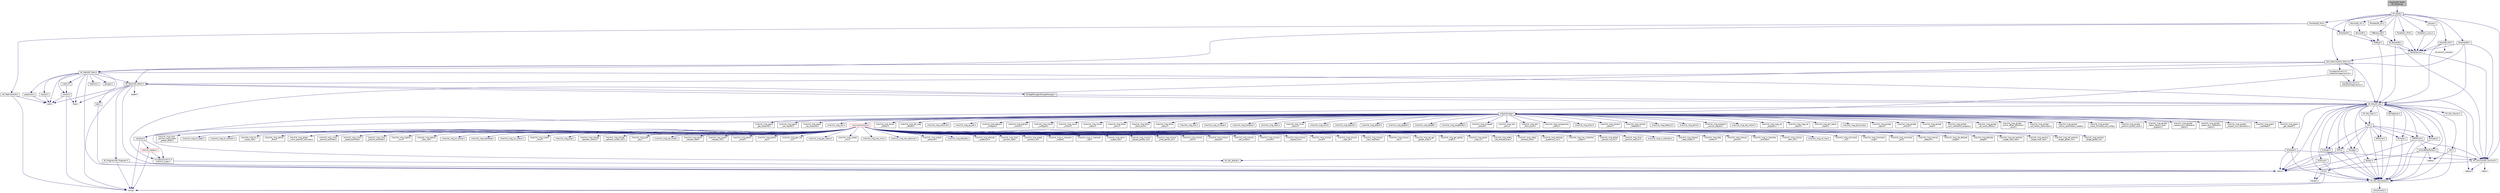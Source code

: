digraph "libraries/AP_Notify/AP_Notify.cpp"
{
 // INTERACTIVE_SVG=YES
  edge [fontname="Helvetica",fontsize="10",labelfontname="Helvetica",labelfontsize="10"];
  node [fontname="Helvetica",fontsize="10",shape=record];
  Node1 [label="libraries/AP_Notify\l/AP_Notify.cpp",height=0.2,width=0.4,color="black", fillcolor="grey75", style="filled", fontcolor="black"];
  Node1 -> Node2 [color="midnightblue",fontsize="10",style="solid",fontname="Helvetica"];
  Node2 [label="AP_Notify.h",height=0.2,width=0.4,color="black", fillcolor="white", style="filled",URL="$AP__Notify_8h.html"];
  Node2 -> Node3 [color="midnightblue",fontsize="10",style="solid",fontname="Helvetica"];
  Node3 [label="AP_Common/AP_Common.h",height=0.2,width=0.4,color="black", fillcolor="white", style="filled",URL="$AP__Common_8h.html",tooltip="Common definitions and utility routines for the ArduPilot libraries. "];
  Node3 -> Node4 [color="midnightblue",fontsize="10",style="solid",fontname="Helvetica"];
  Node4 [label="stdint.h",height=0.2,width=0.4,color="grey75", fillcolor="white", style="filled"];
  Node3 -> Node5 [color="midnightblue",fontsize="10",style="solid",fontname="Helvetica"];
  Node5 [label="stdlib.h",height=0.2,width=0.4,color="grey75", fillcolor="white", style="filled"];
  Node3 -> Node6 [color="midnightblue",fontsize="10",style="solid",fontname="Helvetica"];
  Node6 [label="stdbool.h",height=0.2,width=0.4,color="grey75", fillcolor="white", style="filled"];
  Node2 -> Node7 [color="midnightblue",fontsize="10",style="solid",fontname="Helvetica"];
  Node7 [label="GCS_MAVLink/GCS_MAVLink.h",height=0.2,width=0.4,color="black", fillcolor="white", style="filled",URL="$GCS__MAVLink_8h.html",tooltip="One size fits all header for MAVLink integration. "];
  Node7 -> Node8 [color="midnightblue",fontsize="10",style="solid",fontname="Helvetica"];
  Node8 [label="AP_HAL/AP_HAL.h",height=0.2,width=0.4,color="black", fillcolor="white", style="filled",URL="$AP__HAL_8h.html"];
  Node8 -> Node4 [color="midnightblue",fontsize="10",style="solid",fontname="Helvetica"];
  Node8 -> Node6 [color="midnightblue",fontsize="10",style="solid",fontname="Helvetica"];
  Node8 -> Node9 [color="midnightblue",fontsize="10",style="solid",fontname="Helvetica"];
  Node9 [label="AP_HAL_Namespace.h",height=0.2,width=0.4,color="black", fillcolor="white", style="filled",URL="$AP__HAL__Namespace_8h.html"];
  Node9 -> Node10 [color="midnightblue",fontsize="10",style="solid",fontname="Helvetica"];
  Node10 [label="string.h",height=0.2,width=0.4,color="grey75", fillcolor="white", style="filled"];
  Node9 -> Node11 [color="midnightblue",fontsize="10",style="solid",fontname="Helvetica"];
  Node11 [label="utility/functor.h",height=0.2,width=0.4,color="black", fillcolor="white", style="filled",URL="$functor_8h.html"];
  Node8 -> Node12 [color="midnightblue",fontsize="10",style="solid",fontname="Helvetica"];
  Node12 [label="AP_HAL_Boards.h",height=0.2,width=0.4,color="black", fillcolor="white", style="filled",URL="$AP__HAL__Boards_8h.html"];
  Node8 -> Node13 [color="midnightblue",fontsize="10",style="solid",fontname="Helvetica"];
  Node13 [label="AP_HAL_Macros.h",height=0.2,width=0.4,color="black", fillcolor="white", style="filled",URL="$AP__HAL__Macros_8h.html"];
  Node8 -> Node14 [color="midnightblue",fontsize="10",style="solid",fontname="Helvetica"];
  Node14 [label="AP_HAL_Main.h",height=0.2,width=0.4,color="black", fillcolor="white", style="filled",URL="$AP__HAL__Main_8h.html"];
  Node14 -> Node15 [color="midnightblue",fontsize="10",style="solid",fontname="Helvetica"];
  Node15 [label="HAL.h",height=0.2,width=0.4,color="black", fillcolor="white", style="filled",URL="$HAL_8h.html"];
  Node15 -> Node9 [color="midnightblue",fontsize="10",style="solid",fontname="Helvetica"];
  Node15 -> Node16 [color="midnightblue",fontsize="10",style="solid",fontname="Helvetica"];
  Node16 [label="AnalogIn.h",height=0.2,width=0.4,color="black", fillcolor="white", style="filled",URL="$AnalogIn_8h.html"];
  Node16 -> Node17 [color="midnightblue",fontsize="10",style="solid",fontname="Helvetica"];
  Node17 [label="inttypes.h",height=0.2,width=0.4,color="grey75", fillcolor="white", style="filled"];
  Node16 -> Node9 [color="midnightblue",fontsize="10",style="solid",fontname="Helvetica"];
  Node15 -> Node18 [color="midnightblue",fontsize="10",style="solid",fontname="Helvetica"];
  Node18 [label="GPIO.h",height=0.2,width=0.4,color="black", fillcolor="white", style="filled",URL="$GPIO_8h.html"];
  Node18 -> Node4 [color="midnightblue",fontsize="10",style="solid",fontname="Helvetica"];
  Node18 -> Node9 [color="midnightblue",fontsize="10",style="solid",fontname="Helvetica"];
  Node15 -> Node19 [color="midnightblue",fontsize="10",style="solid",fontname="Helvetica"];
  Node19 [label="RCInput.h",height=0.2,width=0.4,color="black", fillcolor="white", style="filled",URL="$RCInput_8h.html"];
  Node19 -> Node9 [color="midnightblue",fontsize="10",style="solid",fontname="Helvetica"];
  Node15 -> Node20 [color="midnightblue",fontsize="10",style="solid",fontname="Helvetica"];
  Node20 [label="RCOutput.h",height=0.2,width=0.4,color="black", fillcolor="white", style="filled",URL="$RCOutput_8h.html"];
  Node20 -> Node9 [color="midnightblue",fontsize="10",style="solid",fontname="Helvetica"];
  Node15 -> Node21 [color="midnightblue",fontsize="10",style="solid",fontname="Helvetica"];
  Node21 [label="SPIDriver.h",height=0.2,width=0.4,color="black", fillcolor="white", style="filled",URL="$SPIDriver_8h.html"];
  Node21 -> Node9 [color="midnightblue",fontsize="10",style="solid",fontname="Helvetica"];
  Node15 -> Node22 [color="midnightblue",fontsize="10",style="solid",fontname="Helvetica"];
  Node22 [label="Storage.h",height=0.2,width=0.4,color="black", fillcolor="white", style="filled",URL="$Storage_8h.html"];
  Node22 -> Node4 [color="midnightblue",fontsize="10",style="solid",fontname="Helvetica"];
  Node22 -> Node9 [color="midnightblue",fontsize="10",style="solid",fontname="Helvetica"];
  Node15 -> Node23 [color="midnightblue",fontsize="10",style="solid",fontname="Helvetica"];
  Node23 [label="UARTDriver.h",height=0.2,width=0.4,color="black", fillcolor="white", style="filled",URL="$UARTDriver_8h.html"];
  Node23 -> Node4 [color="midnightblue",fontsize="10",style="solid",fontname="Helvetica"];
  Node23 -> Node3 [color="midnightblue",fontsize="10",style="solid",fontname="Helvetica"];
  Node23 -> Node9 [color="midnightblue",fontsize="10",style="solid",fontname="Helvetica"];
  Node23 -> Node24 [color="midnightblue",fontsize="10",style="solid",fontname="Helvetica"];
  Node24 [label="utility/BetterStream.h",height=0.2,width=0.4,color="black", fillcolor="white", style="filled",URL="$BetterStream_8h.html"];
  Node24 -> Node25 [color="midnightblue",fontsize="10",style="solid",fontname="Helvetica"];
  Node25 [label="stdarg.h",height=0.2,width=0.4,color="grey75", fillcolor="white", style="filled"];
  Node24 -> Node3 [color="midnightblue",fontsize="10",style="solid",fontname="Helvetica"];
  Node24 -> Node9 [color="midnightblue",fontsize="10",style="solid",fontname="Helvetica"];
  Node24 -> Node26 [color="midnightblue",fontsize="10",style="solid",fontname="Helvetica"];
  Node26 [label="Stream.h",height=0.2,width=0.4,color="black", fillcolor="white", style="filled",URL="$Stream_8h.html"];
  Node26 -> Node9 [color="midnightblue",fontsize="10",style="solid",fontname="Helvetica"];
  Node26 -> Node27 [color="midnightblue",fontsize="10",style="solid",fontname="Helvetica"];
  Node27 [label="Print.h",height=0.2,width=0.4,color="black", fillcolor="white", style="filled",URL="$Print_8h.html"];
  Node27 -> Node9 [color="midnightblue",fontsize="10",style="solid",fontname="Helvetica"];
  Node27 -> Node17 [color="midnightblue",fontsize="10",style="solid",fontname="Helvetica"];
  Node27 -> Node10 [color="midnightblue",fontsize="10",style="solid",fontname="Helvetica"];
  Node8 -> Node23 [color="midnightblue",fontsize="10",style="solid",fontname="Helvetica"];
  Node8 -> Node28 [color="midnightblue",fontsize="10",style="solid",fontname="Helvetica"];
  Node28 [label="I2CDriver.h",height=0.2,width=0.4,color="black", fillcolor="white", style="filled",URL="$I2CDriver_8h.html"];
  Node28 -> Node4 [color="midnightblue",fontsize="10",style="solid",fontname="Helvetica"];
  Node28 -> Node9 [color="midnightblue",fontsize="10",style="solid",fontname="Helvetica"];
  Node8 -> Node21 [color="midnightblue",fontsize="10",style="solid",fontname="Helvetica"];
  Node8 -> Node16 [color="midnightblue",fontsize="10",style="solid",fontname="Helvetica"];
  Node8 -> Node22 [color="midnightblue",fontsize="10",style="solid",fontname="Helvetica"];
  Node8 -> Node18 [color="midnightblue",fontsize="10",style="solid",fontname="Helvetica"];
  Node8 -> Node19 [color="midnightblue",fontsize="10",style="solid",fontname="Helvetica"];
  Node8 -> Node20 [color="midnightblue",fontsize="10",style="solid",fontname="Helvetica"];
  Node8 -> Node29 [color="midnightblue",fontsize="10",style="solid",fontname="Helvetica"];
  Node29 [label="Scheduler.h",height=0.2,width=0.4,color="black", fillcolor="white", style="filled",URL="$Scheduler_8h.html"];
  Node29 -> Node4 [color="midnightblue",fontsize="10",style="solid",fontname="Helvetica"];
  Node29 -> Node3 [color="midnightblue",fontsize="10",style="solid",fontname="Helvetica"];
  Node29 -> Node12 [color="midnightblue",fontsize="10",style="solid",fontname="Helvetica"];
  Node29 -> Node9 [color="midnightblue",fontsize="10",style="solid",fontname="Helvetica"];
  Node8 -> Node30 [color="midnightblue",fontsize="10",style="solid",fontname="Helvetica"];
  Node30 [label="Semaphores.h",height=0.2,width=0.4,color="black", fillcolor="white", style="filled",URL="$Semaphores_8h.html"];
  Node30 -> Node9 [color="midnightblue",fontsize="10",style="solid",fontname="Helvetica"];
  Node8 -> Node31 [color="midnightblue",fontsize="10",style="solid",fontname="Helvetica"];
  Node31 [label="Util.h",height=0.2,width=0.4,color="black", fillcolor="white", style="filled",URL="$Util_8h.html"];
  Node31 -> Node25 [color="midnightblue",fontsize="10",style="solid",fontname="Helvetica"];
  Node31 -> Node9 [color="midnightblue",fontsize="10",style="solid",fontname="Helvetica"];
  Node8 -> Node27 [color="midnightblue",fontsize="10",style="solid",fontname="Helvetica"];
  Node8 -> Node26 [color="midnightblue",fontsize="10",style="solid",fontname="Helvetica"];
  Node8 -> Node24 [color="midnightblue",fontsize="10",style="solid",fontname="Helvetica"];
  Node8 -> Node15 [color="midnightblue",fontsize="10",style="solid",fontname="Helvetica"];
  Node7 -> Node32 [color="midnightblue",fontsize="10",style="solid",fontname="Helvetica"];
  Node32 [label="AP_Param/AP_Param.h",height=0.2,width=0.4,color="black", fillcolor="white", style="filled",URL="$AP__Param_8h.html",tooltip="A system for managing and storing variables that are of general interest to the system. "];
  Node32 -> Node8 [color="midnightblue",fontsize="10",style="solid",fontname="Helvetica"];
  Node32 -> Node33 [color="midnightblue",fontsize="10",style="solid",fontname="Helvetica"];
  Node33 [label="stddef.h",height=0.2,width=0.4,color="grey75", fillcolor="white", style="filled"];
  Node32 -> Node10 [color="midnightblue",fontsize="10",style="solid",fontname="Helvetica"];
  Node32 -> Node4 [color="midnightblue",fontsize="10",style="solid",fontname="Helvetica"];
  Node32 -> Node34 [color="midnightblue",fontsize="10",style="solid",fontname="Helvetica"];
  Node34 [label="math.h",height=0.2,width=0.4,color="grey75", fillcolor="white", style="filled"];
  Node32 -> Node35 [color="midnightblue",fontsize="10",style="solid",fontname="Helvetica"];
  Node35 [label="float.h",height=0.2,width=0.4,color="grey75", fillcolor="white", style="filled"];
  Node32 -> Node36 [color="midnightblue",fontsize="10",style="solid",fontname="Helvetica"];
  Node36 [label="AP_Progmem/AP_Progmem.h",height=0.2,width=0.4,color="black", fillcolor="white", style="filled",URL="$AP__Progmem_8h.html"];
  Node36 -> Node10 [color="midnightblue",fontsize="10",style="solid",fontname="Helvetica"];
  Node36 -> Node4 [color="midnightblue",fontsize="10",style="solid",fontname="Helvetica"];
  Node32 -> Node37 [color="midnightblue",fontsize="10",style="solid",fontname="Helvetica"];
  Node37 [label="StorageManager/StorageManager.h",height=0.2,width=0.4,color="black", fillcolor="white", style="filled",URL="$StorageManager_8h.html"];
  Node37 -> Node8 [color="midnightblue",fontsize="10",style="solid",fontname="Helvetica"];
  Node7 -> Node38 [color="midnightblue",fontsize="10",style="solid",fontname="Helvetica"];
  Node38 [label="AP_Math/AP_Math.h",height=0.2,width=0.4,color="black", fillcolor="white", style="filled",URL="$AP__Math_8h.html"];
  Node38 -> Node3 [color="midnightblue",fontsize="10",style="solid",fontname="Helvetica"];
  Node38 -> Node32 [color="midnightblue",fontsize="10",style="solid",fontname="Helvetica"];
  Node38 -> Node34 [color="midnightblue",fontsize="10",style="solid",fontname="Helvetica"];
  Node38 -> Node4 [color="midnightblue",fontsize="10",style="solid",fontname="Helvetica"];
  Node38 -> Node39 [color="midnightblue",fontsize="10",style="solid",fontname="Helvetica"];
  Node39 [label="rotations.h",height=0.2,width=0.4,color="black", fillcolor="white", style="filled",URL="$rotations_8h.html"];
  Node38 -> Node40 [color="midnightblue",fontsize="10",style="solid",fontname="Helvetica"];
  Node40 [label="vector2.h",height=0.2,width=0.4,color="black", fillcolor="white", style="filled",URL="$vector2_8h.html"];
  Node40 -> Node34 [color="midnightblue",fontsize="10",style="solid",fontname="Helvetica"];
  Node38 -> Node41 [color="midnightblue",fontsize="10",style="solid",fontname="Helvetica"];
  Node41 [label="vector3.h",height=0.2,width=0.4,color="black", fillcolor="white", style="filled",URL="$vector3_8h.html"];
  Node41 -> Node34 [color="midnightblue",fontsize="10",style="solid",fontname="Helvetica"];
  Node41 -> Node35 [color="midnightblue",fontsize="10",style="solid",fontname="Helvetica"];
  Node41 -> Node10 [color="midnightblue",fontsize="10",style="solid",fontname="Helvetica"];
  Node38 -> Node42 [color="midnightblue",fontsize="10",style="solid",fontname="Helvetica"];
  Node42 [label="matrix3.h",height=0.2,width=0.4,color="black", fillcolor="white", style="filled",URL="$matrix3_8h.html"];
  Node42 -> Node41 [color="midnightblue",fontsize="10",style="solid",fontname="Helvetica"];
  Node38 -> Node43 [color="midnightblue",fontsize="10",style="solid",fontname="Helvetica"];
  Node43 [label="quaternion.h",height=0.2,width=0.4,color="black", fillcolor="white", style="filled",URL="$quaternion_8h.html"];
  Node43 -> Node34 [color="midnightblue",fontsize="10",style="solid",fontname="Helvetica"];
  Node38 -> Node44 [color="midnightblue",fontsize="10",style="solid",fontname="Helvetica"];
  Node44 [label="polygon.h",height=0.2,width=0.4,color="black", fillcolor="white", style="filled",URL="$polygon_8h.html"];
  Node38 -> Node45 [color="midnightblue",fontsize="10",style="solid",fontname="Helvetica"];
  Node45 [label="edc.h",height=0.2,width=0.4,color="black", fillcolor="white", style="filled",URL="$edc_8h.html"];
  Node45 -> Node4 [color="midnightblue",fontsize="10",style="solid",fontname="Helvetica"];
  Node38 -> Node35 [color="midnightblue",fontsize="10",style="solid",fontname="Helvetica"];
  Node7 -> Node46 [color="midnightblue",fontsize="10",style="solid",fontname="Helvetica"];
  Node46 [label="include/mavlink/v1.0\l/ardupilotmega/version.h",height=0.2,width=0.4,color="black", fillcolor="white", style="filled",URL="$ardupilotmega_2version_8h.html",tooltip="MAVLink comm protocol built from ardupilotmega.xml. "];
  Node7 -> Node47 [color="midnightblue",fontsize="10",style="solid",fontname="Helvetica"];
  Node47 [label="include/mavlink/v1.0\l/mavlink_types.h",height=0.2,width=0.4,color="black", fillcolor="white", style="filled",URL="$mavlink__types_8h.html"];
  Node47 -> Node4 [color="midnightblue",fontsize="10",style="solid",fontname="Helvetica"];
  Node7 -> Node48 [color="midnightblue",fontsize="10",style="solid",fontname="Helvetica"];
  Node48 [label="include/mavlink/v1.0\l/ardupilotmega/mavlink.h",height=0.2,width=0.4,color="black", fillcolor="white", style="filled",URL="$ardupilotmega_2mavlink_8h.html",tooltip="MAVLink comm protocol built from ardupilotmega.xml. "];
  Node48 -> Node46 [color="midnightblue",fontsize="10",style="solid",fontname="Helvetica"];
  Node48 -> Node49 [color="midnightblue",fontsize="10",style="solid",fontname="Helvetica"];
  Node49 [label="ardupilotmega.h",height=0.2,width=0.4,color="black", fillcolor="white", style="filled",URL="$ardupilotmega_8h.html",tooltip="MAVLink comm protocol generated from ardupilotmega.xml. "];
  Node49 -> Node50 [color="midnightblue",fontsize="10",style="solid",fontname="Helvetica"];
  Node50 [label="../protocol.h",height=0.2,width=0.4,color="black", fillcolor="white", style="filled",URL="$protocol_8h.html"];
  Node50 -> Node10 [color="midnightblue",fontsize="10",style="solid",fontname="Helvetica"];
  Node50 -> Node47 [color="midnightblue",fontsize="10",style="solid",fontname="Helvetica"];
  Node50 -> Node51 [color="midnightblue",fontsize="10",style="solid",fontname="Helvetica"];
  Node51 [label="mavlink_helpers.h",height=0.2,width=0.4,color="red", fillcolor="white", style="filled",URL="$mavlink__helpers_8h.html"];
  Node51 -> Node10 [color="midnightblue",fontsize="10",style="solid",fontname="Helvetica"];
  Node51 -> Node47 [color="midnightblue",fontsize="10",style="solid",fontname="Helvetica"];
  Node49 -> Node52 [color="midnightblue",fontsize="10",style="solid",fontname="Helvetica"];
  Node52 [label="../common/common.h",height=0.2,width=0.4,color="red", fillcolor="white", style="filled",URL="$common_8h.html",tooltip="MAVLink comm protocol generated from common.xml. "];
  Node52 -> Node50 [color="midnightblue",fontsize="10",style="solid",fontname="Helvetica"];
  Node52 -> Node53 [color="midnightblue",fontsize="10",style="solid",fontname="Helvetica"];
  Node53 [label="./mavlink_msg_heartbeat.h",height=0.2,width=0.4,color="black", fillcolor="white", style="filled",URL="$mavlink__msg__heartbeat_8h.html"];
  Node52 -> Node54 [color="midnightblue",fontsize="10",style="solid",fontname="Helvetica"];
  Node54 [label="./mavlink_msg_sys_status.h",height=0.2,width=0.4,color="black", fillcolor="white", style="filled",URL="$mavlink__msg__sys__status_8h.html"];
  Node52 -> Node55 [color="midnightblue",fontsize="10",style="solid",fontname="Helvetica"];
  Node55 [label="./mavlink_msg_system\l_time.h",height=0.2,width=0.4,color="black", fillcolor="white", style="filled",URL="$mavlink__msg__system__time_8h.html"];
  Node52 -> Node56 [color="midnightblue",fontsize="10",style="solid",fontname="Helvetica"];
  Node56 [label="./mavlink_msg_ping.h",height=0.2,width=0.4,color="black", fillcolor="white", style="filled",URL="$mavlink__msg__ping_8h.html"];
  Node52 -> Node57 [color="midnightblue",fontsize="10",style="solid",fontname="Helvetica"];
  Node57 [label="./mavlink_msg_change\l_operator_control.h",height=0.2,width=0.4,color="black", fillcolor="white", style="filled",URL="$mavlink__msg__change__operator__control_8h.html"];
  Node52 -> Node58 [color="midnightblue",fontsize="10",style="solid",fontname="Helvetica"];
  Node58 [label="./mavlink_msg_change\l_operator_control_ack.h",height=0.2,width=0.4,color="black", fillcolor="white", style="filled",URL="$mavlink__msg__change__operator__control__ack_8h.html"];
  Node52 -> Node59 [color="midnightblue",fontsize="10",style="solid",fontname="Helvetica"];
  Node59 [label="./mavlink_msg_auth\l_key.h",height=0.2,width=0.4,color="black", fillcolor="white", style="filled",URL="$mavlink__msg__auth__key_8h.html"];
  Node52 -> Node60 [color="midnightblue",fontsize="10",style="solid",fontname="Helvetica"];
  Node60 [label="./mavlink_msg_set_mode.h",height=0.2,width=0.4,color="black", fillcolor="white", style="filled",URL="$mavlink__msg__set__mode_8h.html"];
  Node52 -> Node61 [color="midnightblue",fontsize="10",style="solid",fontname="Helvetica"];
  Node61 [label="./mavlink_msg_param\l_request_read.h",height=0.2,width=0.4,color="black", fillcolor="white", style="filled",URL="$mavlink__msg__param__request__read_8h.html"];
  Node52 -> Node62 [color="midnightblue",fontsize="10",style="solid",fontname="Helvetica"];
  Node62 [label="./mavlink_msg_param\l_request_list.h",height=0.2,width=0.4,color="black", fillcolor="white", style="filled",URL="$mavlink__msg__param__request__list_8h.html"];
  Node52 -> Node63 [color="midnightblue",fontsize="10",style="solid",fontname="Helvetica"];
  Node63 [label="./mavlink_msg_param\l_value.h",height=0.2,width=0.4,color="black", fillcolor="white", style="filled",URL="$mavlink__msg__param__value_8h.html"];
  Node52 -> Node64 [color="midnightblue",fontsize="10",style="solid",fontname="Helvetica"];
  Node64 [label="./mavlink_msg_param\l_set.h",height=0.2,width=0.4,color="black", fillcolor="white", style="filled",URL="$mavlink__msg__param__set_8h.html"];
  Node52 -> Node65 [color="midnightblue",fontsize="10",style="solid",fontname="Helvetica"];
  Node65 [label="./mavlink_msg_gps_raw\l_int.h",height=0.2,width=0.4,color="black", fillcolor="white", style="filled",URL="$mavlink__msg__gps__raw__int_8h.html"];
  Node52 -> Node66 [color="midnightblue",fontsize="10",style="solid",fontname="Helvetica"];
  Node66 [label="./mavlink_msg_gps_status.h",height=0.2,width=0.4,color="black", fillcolor="white", style="filled",URL="$mavlink__msg__gps__status_8h.html"];
  Node52 -> Node67 [color="midnightblue",fontsize="10",style="solid",fontname="Helvetica"];
  Node67 [label="./mavlink_msg_scaled\l_imu.h",height=0.2,width=0.4,color="black", fillcolor="white", style="filled",URL="$mavlink__msg__scaled__imu_8h.html"];
  Node52 -> Node68 [color="midnightblue",fontsize="10",style="solid",fontname="Helvetica"];
  Node68 [label="./mavlink_msg_raw_imu.h",height=0.2,width=0.4,color="black", fillcolor="white", style="filled",URL="$mavlink__msg__raw__imu_8h.html"];
  Node52 -> Node69 [color="midnightblue",fontsize="10",style="solid",fontname="Helvetica"];
  Node69 [label="./mavlink_msg_raw_pressure.h",height=0.2,width=0.4,color="black", fillcolor="white", style="filled",URL="$mavlink__msg__raw__pressure_8h.html"];
  Node52 -> Node70 [color="midnightblue",fontsize="10",style="solid",fontname="Helvetica"];
  Node70 [label="./mavlink_msg_scaled\l_pressure.h",height=0.2,width=0.4,color="black", fillcolor="white", style="filled",URL="$mavlink__msg__scaled__pressure_8h.html"];
  Node52 -> Node71 [color="midnightblue",fontsize="10",style="solid",fontname="Helvetica"];
  Node71 [label="./mavlink_msg_attitude.h",height=0.2,width=0.4,color="black", fillcolor="white", style="filled",URL="$mavlink__msg__attitude_8h.html"];
  Node52 -> Node72 [color="midnightblue",fontsize="10",style="solid",fontname="Helvetica"];
  Node72 [label="./mavlink_msg_attitude\l_quaternion.h",height=0.2,width=0.4,color="black", fillcolor="white", style="filled",URL="$mavlink__msg__attitude__quaternion_8h.html"];
  Node52 -> Node73 [color="midnightblue",fontsize="10",style="solid",fontname="Helvetica"];
  Node73 [label="./mavlink_msg_local\l_position_ned.h",height=0.2,width=0.4,color="black", fillcolor="white", style="filled",URL="$mavlink__msg__local__position__ned_8h.html"];
  Node52 -> Node74 [color="midnightblue",fontsize="10",style="solid",fontname="Helvetica"];
  Node74 [label="./mavlink_msg_global\l_position_int.h",height=0.2,width=0.4,color="black", fillcolor="white", style="filled",URL="$mavlink__msg__global__position__int_8h.html"];
  Node52 -> Node75 [color="midnightblue",fontsize="10",style="solid",fontname="Helvetica"];
  Node75 [label="./mavlink_msg_rc_channels\l_scaled.h",height=0.2,width=0.4,color="black", fillcolor="white", style="filled",URL="$mavlink__msg__rc__channels__scaled_8h.html"];
  Node52 -> Node76 [color="midnightblue",fontsize="10",style="solid",fontname="Helvetica"];
  Node76 [label="./mavlink_msg_rc_channels\l_raw.h",height=0.2,width=0.4,color="black", fillcolor="white", style="filled",URL="$mavlink__msg__rc__channels__raw_8h.html"];
  Node52 -> Node77 [color="midnightblue",fontsize="10",style="solid",fontname="Helvetica"];
  Node77 [label="./mavlink_msg_servo\l_output_raw.h",height=0.2,width=0.4,color="black", fillcolor="white", style="filled",URL="$mavlink__msg__servo__output__raw_8h.html"];
  Node52 -> Node78 [color="midnightblue",fontsize="10",style="solid",fontname="Helvetica"];
  Node78 [label="./mavlink_msg_mission\l_request_partial_list.h",height=0.2,width=0.4,color="black", fillcolor="white", style="filled",URL="$mavlink__msg__mission__request__partial__list_8h.html"];
  Node52 -> Node79 [color="midnightblue",fontsize="10",style="solid",fontname="Helvetica"];
  Node79 [label="./mavlink_msg_mission\l_write_partial_list.h",height=0.2,width=0.4,color="black", fillcolor="white", style="filled",URL="$mavlink__msg__mission__write__partial__list_8h.html"];
  Node52 -> Node80 [color="midnightblue",fontsize="10",style="solid",fontname="Helvetica"];
  Node80 [label="./mavlink_msg_mission\l_item.h",height=0.2,width=0.4,color="black", fillcolor="white", style="filled",URL="$mavlink__msg__mission__item_8h.html"];
  Node52 -> Node81 [color="midnightblue",fontsize="10",style="solid",fontname="Helvetica"];
  Node81 [label="./mavlink_msg_mission\l_request.h",height=0.2,width=0.4,color="black", fillcolor="white", style="filled",URL="$mavlink__msg__mission__request_8h.html"];
  Node52 -> Node82 [color="midnightblue",fontsize="10",style="solid",fontname="Helvetica"];
  Node82 [label="./mavlink_msg_mission\l_set_current.h",height=0.2,width=0.4,color="black", fillcolor="white", style="filled",URL="$mavlink__msg__mission__set__current_8h.html"];
  Node52 -> Node83 [color="midnightblue",fontsize="10",style="solid",fontname="Helvetica"];
  Node83 [label="./mavlink_msg_mission\l_current.h",height=0.2,width=0.4,color="black", fillcolor="white", style="filled",URL="$mavlink__msg__mission__current_8h.html"];
  Node52 -> Node84 [color="midnightblue",fontsize="10",style="solid",fontname="Helvetica"];
  Node84 [label="./mavlink_msg_mission\l_request_list.h",height=0.2,width=0.4,color="black", fillcolor="white", style="filled",URL="$mavlink__msg__mission__request__list_8h.html"];
  Node52 -> Node85 [color="midnightblue",fontsize="10",style="solid",fontname="Helvetica"];
  Node85 [label="./mavlink_msg_mission\l_count.h",height=0.2,width=0.4,color="black", fillcolor="white", style="filled",URL="$mavlink__msg__mission__count_8h.html"];
  Node52 -> Node86 [color="midnightblue",fontsize="10",style="solid",fontname="Helvetica"];
  Node86 [label="./mavlink_msg_mission\l_clear_all.h",height=0.2,width=0.4,color="black", fillcolor="white", style="filled",URL="$mavlink__msg__mission__clear__all_8h.html"];
  Node52 -> Node87 [color="midnightblue",fontsize="10",style="solid",fontname="Helvetica"];
  Node87 [label="./mavlink_msg_mission\l_item_reached.h",height=0.2,width=0.4,color="black", fillcolor="white", style="filled",URL="$mavlink__msg__mission__item__reached_8h.html"];
  Node52 -> Node88 [color="midnightblue",fontsize="10",style="solid",fontname="Helvetica"];
  Node88 [label="./mavlink_msg_mission\l_ack.h",height=0.2,width=0.4,color="black", fillcolor="white", style="filled",URL="$mavlink__msg__mission__ack_8h.html"];
  Node52 -> Node89 [color="midnightblue",fontsize="10",style="solid",fontname="Helvetica"];
  Node89 [label="./mavlink_msg_set_gps\l_global_origin.h",height=0.2,width=0.4,color="black", fillcolor="white", style="filled",URL="$mavlink__msg__set__gps__global__origin_8h.html"];
  Node52 -> Node90 [color="midnightblue",fontsize="10",style="solid",fontname="Helvetica"];
  Node90 [label="./mavlink_msg_gps_global\l_origin.h",height=0.2,width=0.4,color="black", fillcolor="white", style="filled",URL="$mavlink__msg__gps__global__origin_8h.html"];
  Node52 -> Node91 [color="midnightblue",fontsize="10",style="solid",fontname="Helvetica"];
  Node91 [label="./mavlink_msg_param\l_map_rc.h",height=0.2,width=0.4,color="black", fillcolor="white", style="filled",URL="$mavlink__msg__param__map__rc_8h.html"];
  Node52 -> Node92 [color="midnightblue",fontsize="10",style="solid",fontname="Helvetica"];
  Node92 [label="./mavlink_msg_safety\l_set_allowed_area.h",height=0.2,width=0.4,color="black", fillcolor="white", style="filled",URL="$mavlink__msg__safety__set__allowed__area_8h.html"];
  Node52 -> Node93 [color="midnightblue",fontsize="10",style="solid",fontname="Helvetica"];
  Node93 [label="./mavlink_msg_safety\l_allowed_area.h",height=0.2,width=0.4,color="black", fillcolor="white", style="filled",URL="$mavlink__msg__safety__allowed__area_8h.html"];
  Node52 -> Node94 [color="midnightblue",fontsize="10",style="solid",fontname="Helvetica"];
  Node94 [label="./mavlink_msg_attitude\l_quaternion_cov.h",height=0.2,width=0.4,color="black", fillcolor="white", style="filled",URL="$mavlink__msg__attitude__quaternion__cov_8h.html"];
  Node52 -> Node95 [color="midnightblue",fontsize="10",style="solid",fontname="Helvetica"];
  Node95 [label="./mavlink_msg_nav_controller\l_output.h",height=0.2,width=0.4,color="black", fillcolor="white", style="filled",URL="$mavlink__msg__nav__controller__output_8h.html"];
  Node52 -> Node96 [color="midnightblue",fontsize="10",style="solid",fontname="Helvetica"];
  Node96 [label="./mavlink_msg_global\l_position_int_cov.h",height=0.2,width=0.4,color="black", fillcolor="white", style="filled",URL="$mavlink__msg__global__position__int__cov_8h.html"];
  Node52 -> Node97 [color="midnightblue",fontsize="10",style="solid",fontname="Helvetica"];
  Node97 [label="./mavlink_msg_local\l_position_ned_cov.h",height=0.2,width=0.4,color="black", fillcolor="white", style="filled",URL="$mavlink__msg__local__position__ned__cov_8h.html"];
  Node52 -> Node98 [color="midnightblue",fontsize="10",style="solid",fontname="Helvetica"];
  Node98 [label="./mavlink_msg_rc_channels.h",height=0.2,width=0.4,color="black", fillcolor="white", style="filled",URL="$mavlink__msg__rc__channels_8h.html"];
  Node52 -> Node99 [color="midnightblue",fontsize="10",style="solid",fontname="Helvetica"];
  Node99 [label="./mavlink_msg_request\l_data_stream.h",height=0.2,width=0.4,color="black", fillcolor="white", style="filled",URL="$mavlink__msg__request__data__stream_8h.html"];
  Node52 -> Node100 [color="midnightblue",fontsize="10",style="solid",fontname="Helvetica"];
  Node100 [label="./mavlink_msg_data\l_stream.h",height=0.2,width=0.4,color="black", fillcolor="white", style="filled",URL="$mavlink__msg__data__stream_8h.html"];
  Node52 -> Node101 [color="midnightblue",fontsize="10",style="solid",fontname="Helvetica"];
  Node101 [label="./mavlink_msg_manual\l_control.h",height=0.2,width=0.4,color="black", fillcolor="white", style="filled",URL="$mavlink__msg__manual__control_8h.html"];
  Node52 -> Node102 [color="midnightblue",fontsize="10",style="solid",fontname="Helvetica"];
  Node102 [label="./mavlink_msg_rc_channels\l_override.h",height=0.2,width=0.4,color="black", fillcolor="white", style="filled",URL="$mavlink__msg__rc__channels__override_8h.html"];
  Node52 -> Node103 [color="midnightblue",fontsize="10",style="solid",fontname="Helvetica"];
  Node103 [label="./mavlink_msg_mission\l_item_int.h",height=0.2,width=0.4,color="black", fillcolor="white", style="filled",URL="$mavlink__msg__mission__item__int_8h.html"];
  Node52 -> Node104 [color="midnightblue",fontsize="10",style="solid",fontname="Helvetica"];
  Node104 [label="./mavlink_msg_vfr_hud.h",height=0.2,width=0.4,color="black", fillcolor="white", style="filled",URL="$mavlink__msg__vfr__hud_8h.html"];
  Node52 -> Node105 [color="midnightblue",fontsize="10",style="solid",fontname="Helvetica"];
  Node105 [label="./mavlink_msg_command\l_int.h",height=0.2,width=0.4,color="black", fillcolor="white", style="filled",URL="$mavlink__msg__command__int_8h.html"];
  Node52 -> Node106 [color="midnightblue",fontsize="10",style="solid",fontname="Helvetica"];
  Node106 [label="./mavlink_msg_command\l_long.h",height=0.2,width=0.4,color="black", fillcolor="white", style="filled",URL="$mavlink__msg__command__long_8h.html"];
  Node52 -> Node107 [color="midnightblue",fontsize="10",style="solid",fontname="Helvetica"];
  Node107 [label="./mavlink_msg_command\l_ack.h",height=0.2,width=0.4,color="black", fillcolor="white", style="filled",URL="$mavlink__msg__command__ack_8h.html"];
  Node52 -> Node108 [color="midnightblue",fontsize="10",style="solid",fontname="Helvetica"];
  Node108 [label="./mavlink_msg_manual\l_setpoint.h",height=0.2,width=0.4,color="black", fillcolor="white", style="filled",URL="$mavlink__msg__manual__setpoint_8h.html"];
  Node52 -> Node109 [color="midnightblue",fontsize="10",style="solid",fontname="Helvetica"];
  Node109 [label="./mavlink_msg_set_attitude\l_target.h",height=0.2,width=0.4,color="black", fillcolor="white", style="filled",URL="$mavlink__msg__set__attitude__target_8h.html"];
  Node52 -> Node110 [color="midnightblue",fontsize="10",style="solid",fontname="Helvetica"];
  Node110 [label="./mavlink_msg_attitude\l_target.h",height=0.2,width=0.4,color="black", fillcolor="white", style="filled",URL="$mavlink__msg__attitude__target_8h.html"];
  Node52 -> Node111 [color="midnightblue",fontsize="10",style="solid",fontname="Helvetica"];
  Node111 [label="./mavlink_msg_set_position\l_target_local_ned.h",height=0.2,width=0.4,color="black", fillcolor="white", style="filled",URL="$mavlink__msg__set__position__target__local__ned_8h.html"];
  Node52 -> Node112 [color="midnightblue",fontsize="10",style="solid",fontname="Helvetica"];
  Node112 [label="./mavlink_msg_position\l_target_local_ned.h",height=0.2,width=0.4,color="black", fillcolor="white", style="filled",URL="$mavlink__msg__position__target__local__ned_8h.html"];
  Node52 -> Node113 [color="midnightblue",fontsize="10",style="solid",fontname="Helvetica"];
  Node113 [label="./mavlink_msg_set_position\l_target_global_int.h",height=0.2,width=0.4,color="black", fillcolor="white", style="filled",URL="$mavlink__msg__set__position__target__global__int_8h.html"];
  Node52 -> Node114 [color="midnightblue",fontsize="10",style="solid",fontname="Helvetica"];
  Node114 [label="./mavlink_msg_position\l_target_global_int.h",height=0.2,width=0.4,color="black", fillcolor="white", style="filled",URL="$mavlink__msg__position__target__global__int_8h.html"];
  Node52 -> Node115 [color="midnightblue",fontsize="10",style="solid",fontname="Helvetica"];
  Node115 [label="./mavlink_msg_local\l_position_ned_system\l_global_offset.h",height=0.2,width=0.4,color="black", fillcolor="white", style="filled",URL="$mavlink__msg__local__position__ned__system__global__offset_8h.html"];
  Node52 -> Node116 [color="midnightblue",fontsize="10",style="solid",fontname="Helvetica"];
  Node116 [label="./mavlink_msg_hil_state.h",height=0.2,width=0.4,color="black", fillcolor="white", style="filled",URL="$mavlink__msg__hil__state_8h.html"];
  Node52 -> Node117 [color="midnightblue",fontsize="10",style="solid",fontname="Helvetica"];
  Node117 [label="./mavlink_msg_hil_controls.h",height=0.2,width=0.4,color="black", fillcolor="white", style="filled",URL="$mavlink__msg__hil__controls_8h.html"];
  Node52 -> Node118 [color="midnightblue",fontsize="10",style="solid",fontname="Helvetica"];
  Node118 [label="./mavlink_msg_hil_rc\l_inputs_raw.h",height=0.2,width=0.4,color="black", fillcolor="white", style="filled",URL="$mavlink__msg__hil__rc__inputs__raw_8h.html"];
  Node52 -> Node119 [color="midnightblue",fontsize="10",style="solid",fontname="Helvetica"];
  Node119 [label="./mavlink_msg_optical\l_flow.h",height=0.2,width=0.4,color="black", fillcolor="white", style="filled",URL="$mavlink__msg__optical__flow_8h.html"];
  Node52 -> Node120 [color="midnightblue",fontsize="10",style="solid",fontname="Helvetica"];
  Node120 [label="./mavlink_msg_global\l_vision_position_estimate.h",height=0.2,width=0.4,color="black", fillcolor="white", style="filled",URL="$mavlink__msg__global__vision__position__estimate_8h.html"];
  Node52 -> Node121 [color="midnightblue",fontsize="10",style="solid",fontname="Helvetica"];
  Node121 [label="./mavlink_msg_vision\l_position_estimate.h",height=0.2,width=0.4,color="black", fillcolor="white", style="filled",URL="$mavlink__msg__vision__position__estimate_8h.html"];
  Node52 -> Node122 [color="midnightblue",fontsize="10",style="solid",fontname="Helvetica"];
  Node122 [label="./mavlink_msg_vision\l_speed_estimate.h",height=0.2,width=0.4,color="black", fillcolor="white", style="filled",URL="$mavlink__msg__vision__speed__estimate_8h.html"];
  Node52 -> Node123 [color="midnightblue",fontsize="10",style="solid",fontname="Helvetica"];
  Node123 [label="./mavlink_msg_vicon\l_position_estimate.h",height=0.2,width=0.4,color="black", fillcolor="white", style="filled",URL="$mavlink__msg__vicon__position__estimate_8h.html"];
  Node52 -> Node124 [color="midnightblue",fontsize="10",style="solid",fontname="Helvetica"];
  Node124 [label="./mavlink_msg_highres\l_imu.h",height=0.2,width=0.4,color="black", fillcolor="white", style="filled",URL="$mavlink__msg__highres__imu_8h.html"];
  Node52 -> Node125 [color="midnightblue",fontsize="10",style="solid",fontname="Helvetica"];
  Node125 [label="./mavlink_msg_optical\l_flow_rad.h",height=0.2,width=0.4,color="black", fillcolor="white", style="filled",URL="$mavlink__msg__optical__flow__rad_8h.html"];
  Node52 -> Node126 [color="midnightblue",fontsize="10",style="solid",fontname="Helvetica"];
  Node126 [label="./mavlink_msg_hil_sensor.h",height=0.2,width=0.4,color="black", fillcolor="white", style="filled",URL="$mavlink__msg__hil__sensor_8h.html"];
  Node49 -> Node127 [color="midnightblue",fontsize="10",style="solid",fontname="Helvetica"];
  Node127 [label="./mavlink_msg_sensor\l_offsets.h",height=0.2,width=0.4,color="black", fillcolor="white", style="filled",URL="$mavlink__msg__sensor__offsets_8h.html"];
  Node49 -> Node128 [color="midnightblue",fontsize="10",style="solid",fontname="Helvetica"];
  Node128 [label="./mavlink_msg_set_mag\l_offsets.h",height=0.2,width=0.4,color="black", fillcolor="white", style="filled",URL="$mavlink__msg__set__mag__offsets_8h.html"];
  Node49 -> Node129 [color="midnightblue",fontsize="10",style="solid",fontname="Helvetica"];
  Node129 [label="./mavlink_msg_meminfo.h",height=0.2,width=0.4,color="black", fillcolor="white", style="filled",URL="$mavlink__msg__meminfo_8h.html"];
  Node49 -> Node130 [color="midnightblue",fontsize="10",style="solid",fontname="Helvetica"];
  Node130 [label="./mavlink_msg_ap_adc.h",height=0.2,width=0.4,color="black", fillcolor="white", style="filled",URL="$mavlink__msg__ap__adc_8h.html"];
  Node49 -> Node131 [color="midnightblue",fontsize="10",style="solid",fontname="Helvetica"];
  Node131 [label="./mavlink_msg_digicam\l_configure.h",height=0.2,width=0.4,color="black", fillcolor="white", style="filled",URL="$mavlink__msg__digicam__configure_8h.html"];
  Node49 -> Node132 [color="midnightblue",fontsize="10",style="solid",fontname="Helvetica"];
  Node132 [label="./mavlink_msg_digicam\l_control.h",height=0.2,width=0.4,color="black", fillcolor="white", style="filled",URL="$mavlink__msg__digicam__control_8h.html"];
  Node49 -> Node133 [color="midnightblue",fontsize="10",style="solid",fontname="Helvetica"];
  Node133 [label="./mavlink_msg_mount\l_configure.h",height=0.2,width=0.4,color="black", fillcolor="white", style="filled",URL="$mavlink__msg__mount__configure_8h.html"];
  Node49 -> Node134 [color="midnightblue",fontsize="10",style="solid",fontname="Helvetica"];
  Node134 [label="./mavlink_msg_mount\l_control.h",height=0.2,width=0.4,color="black", fillcolor="white", style="filled",URL="$mavlink__msg__mount__control_8h.html"];
  Node49 -> Node135 [color="midnightblue",fontsize="10",style="solid",fontname="Helvetica"];
  Node135 [label="./mavlink_msg_mount\l_status.h",height=0.2,width=0.4,color="black", fillcolor="white", style="filled",URL="$mavlink__msg__mount__status_8h.html"];
  Node49 -> Node136 [color="midnightblue",fontsize="10",style="solid",fontname="Helvetica"];
  Node136 [label="./mavlink_msg_fence\l_point.h",height=0.2,width=0.4,color="black", fillcolor="white", style="filled",URL="$mavlink__msg__fence__point_8h.html"];
  Node49 -> Node137 [color="midnightblue",fontsize="10",style="solid",fontname="Helvetica"];
  Node137 [label="./mavlink_msg_fence\l_fetch_point.h",height=0.2,width=0.4,color="black", fillcolor="white", style="filled",URL="$mavlink__msg__fence__fetch__point_8h.html"];
  Node49 -> Node138 [color="midnightblue",fontsize="10",style="solid",fontname="Helvetica"];
  Node138 [label="./mavlink_msg_fence\l_status.h",height=0.2,width=0.4,color="black", fillcolor="white", style="filled",URL="$mavlink__msg__fence__status_8h.html"];
  Node49 -> Node139 [color="midnightblue",fontsize="10",style="solid",fontname="Helvetica"];
  Node139 [label="./mavlink_msg_ahrs.h",height=0.2,width=0.4,color="black", fillcolor="white", style="filled",URL="$mavlink__msg__ahrs_8h.html"];
  Node49 -> Node140 [color="midnightblue",fontsize="10",style="solid",fontname="Helvetica"];
  Node140 [label="./mavlink_msg_simstate.h",height=0.2,width=0.4,color="black", fillcolor="white", style="filled",URL="$mavlink__msg__simstate_8h.html"];
  Node49 -> Node141 [color="midnightblue",fontsize="10",style="solid",fontname="Helvetica"];
  Node141 [label="./mavlink_msg_hwstatus.h",height=0.2,width=0.4,color="black", fillcolor="white", style="filled",URL="$mavlink__msg__hwstatus_8h.html"];
  Node49 -> Node142 [color="midnightblue",fontsize="10",style="solid",fontname="Helvetica"];
  Node142 [label="./mavlink_msg_radio.h",height=0.2,width=0.4,color="black", fillcolor="white", style="filled",URL="$mavlink__msg__radio_8h.html"];
  Node49 -> Node143 [color="midnightblue",fontsize="10",style="solid",fontname="Helvetica"];
  Node143 [label="./mavlink_msg_limits\l_status.h",height=0.2,width=0.4,color="black", fillcolor="white", style="filled",URL="$mavlink__msg__limits__status_8h.html"];
  Node49 -> Node144 [color="midnightblue",fontsize="10",style="solid",fontname="Helvetica"];
  Node144 [label="./mavlink_msg_wind.h",height=0.2,width=0.4,color="black", fillcolor="white", style="filled",URL="$mavlink__msg__wind_8h.html"];
  Node49 -> Node145 [color="midnightblue",fontsize="10",style="solid",fontname="Helvetica"];
  Node145 [label="./mavlink_msg_data16.h",height=0.2,width=0.4,color="black", fillcolor="white", style="filled",URL="$mavlink__msg__data16_8h.html"];
  Node49 -> Node146 [color="midnightblue",fontsize="10",style="solid",fontname="Helvetica"];
  Node146 [label="./mavlink_msg_data32.h",height=0.2,width=0.4,color="black", fillcolor="white", style="filled",URL="$mavlink__msg__data32_8h.html"];
  Node49 -> Node147 [color="midnightblue",fontsize="10",style="solid",fontname="Helvetica"];
  Node147 [label="./mavlink_msg_data64.h",height=0.2,width=0.4,color="black", fillcolor="white", style="filled",URL="$mavlink__msg__data64_8h.html"];
  Node49 -> Node148 [color="midnightblue",fontsize="10",style="solid",fontname="Helvetica"];
  Node148 [label="./mavlink_msg_data96.h",height=0.2,width=0.4,color="black", fillcolor="white", style="filled",URL="$mavlink__msg__data96_8h.html"];
  Node49 -> Node149 [color="midnightblue",fontsize="10",style="solid",fontname="Helvetica"];
  Node149 [label="./mavlink_msg_rangefinder.h",height=0.2,width=0.4,color="black", fillcolor="white", style="filled",URL="$mavlink__msg__rangefinder_8h.html"];
  Node49 -> Node150 [color="midnightblue",fontsize="10",style="solid",fontname="Helvetica"];
  Node150 [label="./mavlink_msg_airspeed\l_autocal.h",height=0.2,width=0.4,color="black", fillcolor="white", style="filled",URL="$mavlink__msg__airspeed__autocal_8h.html"];
  Node49 -> Node151 [color="midnightblue",fontsize="10",style="solid",fontname="Helvetica"];
  Node151 [label="./mavlink_msg_rally\l_point.h",height=0.2,width=0.4,color="black", fillcolor="white", style="filled",URL="$mavlink__msg__rally__point_8h.html"];
  Node49 -> Node152 [color="midnightblue",fontsize="10",style="solid",fontname="Helvetica"];
  Node152 [label="./mavlink_msg_rally\l_fetch_point.h",height=0.2,width=0.4,color="black", fillcolor="white", style="filled",URL="$mavlink__msg__rally__fetch__point_8h.html"];
  Node49 -> Node153 [color="midnightblue",fontsize="10",style="solid",fontname="Helvetica"];
  Node153 [label="./mavlink_msg_compassmot\l_status.h",height=0.2,width=0.4,color="black", fillcolor="white", style="filled",URL="$mavlink__msg__compassmot__status_8h.html"];
  Node49 -> Node154 [color="midnightblue",fontsize="10",style="solid",fontname="Helvetica"];
  Node154 [label="./mavlink_msg_ahrs2.h",height=0.2,width=0.4,color="black", fillcolor="white", style="filled",URL="$mavlink__msg__ahrs2_8h.html"];
  Node49 -> Node155 [color="midnightblue",fontsize="10",style="solid",fontname="Helvetica"];
  Node155 [label="./mavlink_msg_camera\l_status.h",height=0.2,width=0.4,color="black", fillcolor="white", style="filled",URL="$mavlink__msg__camera__status_8h.html"];
  Node49 -> Node156 [color="midnightblue",fontsize="10",style="solid",fontname="Helvetica"];
  Node156 [label="./mavlink_msg_camera\l_feedback.h",height=0.2,width=0.4,color="black", fillcolor="white", style="filled",URL="$mavlink__msg__camera__feedback_8h.html"];
  Node49 -> Node157 [color="midnightblue",fontsize="10",style="solid",fontname="Helvetica"];
  Node157 [label="./mavlink_msg_battery2.h",height=0.2,width=0.4,color="black", fillcolor="white", style="filled",URL="$mavlink__msg__battery2_8h.html"];
  Node49 -> Node158 [color="midnightblue",fontsize="10",style="solid",fontname="Helvetica"];
  Node158 [label="./mavlink_msg_ahrs3.h",height=0.2,width=0.4,color="black", fillcolor="white", style="filled",URL="$mavlink__msg__ahrs3_8h.html"];
  Node49 -> Node159 [color="midnightblue",fontsize="10",style="solid",fontname="Helvetica"];
  Node159 [label="./mavlink_msg_autopilot\l_version_request.h",height=0.2,width=0.4,color="black", fillcolor="white", style="filled",URL="$mavlink__msg__autopilot__version__request_8h.html"];
  Node49 -> Node160 [color="midnightblue",fontsize="10",style="solid",fontname="Helvetica"];
  Node160 [label="./mavlink_msg_led_control.h",height=0.2,width=0.4,color="black", fillcolor="white", style="filled",URL="$mavlink__msg__led__control_8h.html"];
  Node49 -> Node161 [color="midnightblue",fontsize="10",style="solid",fontname="Helvetica"];
  Node161 [label="./mavlink_msg_mag_cal\l_progress.h",height=0.2,width=0.4,color="black", fillcolor="white", style="filled",URL="$mavlink__msg__mag__cal__progress_8h.html"];
  Node49 -> Node162 [color="midnightblue",fontsize="10",style="solid",fontname="Helvetica"];
  Node162 [label="./mavlink_msg_mag_cal\l_report.h",height=0.2,width=0.4,color="black", fillcolor="white", style="filled",URL="$mavlink__msg__mag__cal__report_8h.html"];
  Node49 -> Node163 [color="midnightblue",fontsize="10",style="solid",fontname="Helvetica"];
  Node163 [label="./mavlink_msg_ekf_status\l_report.h",height=0.2,width=0.4,color="black", fillcolor="white", style="filled",URL="$mavlink__msg__ekf__status__report_8h.html"];
  Node49 -> Node164 [color="midnightblue",fontsize="10",style="solid",fontname="Helvetica"];
  Node164 [label="./mavlink_msg_pid_tuning.h",height=0.2,width=0.4,color="black", fillcolor="white", style="filled",URL="$mavlink__msg__pid__tuning_8h.html"];
  Node49 -> Node165 [color="midnightblue",fontsize="10",style="solid",fontname="Helvetica"];
  Node165 [label="./mavlink_msg_gimbal\l_report.h",height=0.2,width=0.4,color="black", fillcolor="white", style="filled",URL="$mavlink__msg__gimbal__report_8h.html"];
  Node49 -> Node166 [color="midnightblue",fontsize="10",style="solid",fontname="Helvetica"];
  Node166 [label="./mavlink_msg_gimbal\l_control.h",height=0.2,width=0.4,color="black", fillcolor="white", style="filled",URL="$mavlink__msg__gimbal__control_8h.html"];
  Node49 -> Node167 [color="midnightblue",fontsize="10",style="solid",fontname="Helvetica"];
  Node167 [label="./mavlink_msg_gimbal\l_reset.h",height=0.2,width=0.4,color="black", fillcolor="white", style="filled",URL="$mavlink__msg__gimbal__reset_8h.html"];
  Node49 -> Node168 [color="midnightblue",fontsize="10",style="solid",fontname="Helvetica"];
  Node168 [label="./mavlink_msg_gimbal\l_axis_calibration_progress.h",height=0.2,width=0.4,color="black", fillcolor="white", style="filled",URL="$mavlink__msg__gimbal__axis__calibration__progress_8h.html"];
  Node49 -> Node169 [color="midnightblue",fontsize="10",style="solid",fontname="Helvetica"];
  Node169 [label="./mavlink_msg_gimbal\l_set_home_offsets.h",height=0.2,width=0.4,color="black", fillcolor="white", style="filled",URL="$mavlink__msg__gimbal__set__home__offsets_8h.html"];
  Node49 -> Node170 [color="midnightblue",fontsize="10",style="solid",fontname="Helvetica"];
  Node170 [label="./mavlink_msg_gimbal\l_home_offset_calibration\l_result.h",height=0.2,width=0.4,color="black", fillcolor="white", style="filled",URL="$mavlink__msg__gimbal__home__offset__calibration__result_8h.html"];
  Node49 -> Node171 [color="midnightblue",fontsize="10",style="solid",fontname="Helvetica"];
  Node171 [label="./mavlink_msg_gimbal\l_set_factory_parameters.h",height=0.2,width=0.4,color="black", fillcolor="white", style="filled",URL="$mavlink__msg__gimbal__set__factory__parameters_8h.html"];
  Node49 -> Node172 [color="midnightblue",fontsize="10",style="solid",fontname="Helvetica"];
  Node172 [label="./mavlink_msg_gimbal\l_factory_parameters_loaded.h",height=0.2,width=0.4,color="black", fillcolor="white", style="filled",URL="$mavlink__msg__gimbal__factory__parameters__loaded_8h.html"];
  Node49 -> Node173 [color="midnightblue",fontsize="10",style="solid",fontname="Helvetica"];
  Node173 [label="./mavlink_msg_gimbal\l_erase_firmware_and_config.h",height=0.2,width=0.4,color="black", fillcolor="white", style="filled",URL="$mavlink__msg__gimbal__erase__firmware__and__config_8h.html"];
  Node49 -> Node174 [color="midnightblue",fontsize="10",style="solid",fontname="Helvetica"];
  Node174 [label="./mavlink_msg_gimbal\l_perform_factory_tests.h",height=0.2,width=0.4,color="black", fillcolor="white", style="filled",URL="$mavlink__msg__gimbal__perform__factory__tests_8h.html"];
  Node49 -> Node175 [color="midnightblue",fontsize="10",style="solid",fontname="Helvetica"];
  Node175 [label="./mavlink_msg_gimbal\l_report_factory_tests\l_progress.h",height=0.2,width=0.4,color="black", fillcolor="white", style="filled",URL="$mavlink__msg__gimbal__report__factory__tests__progress_8h.html"];
  Node49 -> Node176 [color="midnightblue",fontsize="10",style="solid",fontname="Helvetica"];
  Node176 [label="./mavlink_msg_gimbal\l_request_axis_calibration\l_status.h",height=0.2,width=0.4,color="black", fillcolor="white", style="filled",URL="$mavlink__msg__gimbal__request__axis__calibration__status_8h.html"];
  Node49 -> Node177 [color="midnightblue",fontsize="10",style="solid",fontname="Helvetica"];
  Node177 [label="./mavlink_msg_gimbal\l_report_axis_calibration\l_status.h",height=0.2,width=0.4,color="black", fillcolor="white", style="filled",URL="$mavlink__msg__gimbal__report__axis__calibration__status_8h.html"];
  Node49 -> Node178 [color="midnightblue",fontsize="10",style="solid",fontname="Helvetica"];
  Node178 [label="./mavlink_msg_gimbal\l_request_axis_calibration.h",height=0.2,width=0.4,color="black", fillcolor="white", style="filled",URL="$mavlink__msg__gimbal__request__axis__calibration_8h.html"];
  Node49 -> Node179 [color="midnightblue",fontsize="10",style="solid",fontname="Helvetica"];
  Node179 [label="./mavlink_msg_gopro\l_heartbeat.h",height=0.2,width=0.4,color="black", fillcolor="white", style="filled",URL="$mavlink__msg__gopro__heartbeat_8h.html"];
  Node49 -> Node180 [color="midnightblue",fontsize="10",style="solid",fontname="Helvetica"];
  Node180 [label="./mavlink_msg_gopro\l_get_request.h",height=0.2,width=0.4,color="black", fillcolor="white", style="filled",URL="$mavlink__msg__gopro__get__request_8h.html"];
  Node49 -> Node181 [color="midnightblue",fontsize="10",style="solid",fontname="Helvetica"];
  Node181 [label="./mavlink_msg_gopro\l_get_response.h",height=0.2,width=0.4,color="black", fillcolor="white", style="filled",URL="$mavlink__msg__gopro__get__response_8h.html"];
  Node49 -> Node182 [color="midnightblue",fontsize="10",style="solid",fontname="Helvetica"];
  Node182 [label="./mavlink_msg_gopro\l_set_request.h",height=0.2,width=0.4,color="black", fillcolor="white", style="filled",URL="$mavlink__msg__gopro__set__request_8h.html"];
  Node49 -> Node183 [color="midnightblue",fontsize="10",style="solid",fontname="Helvetica"];
  Node183 [label="./mavlink_msg_gopro\l_set_response.h",height=0.2,width=0.4,color="black", fillcolor="white", style="filled",URL="$mavlink__msg__gopro__set__response_8h.html"];
  Node49 -> Node184 [color="midnightblue",fontsize="10",style="solid",fontname="Helvetica"];
  Node184 [label="./mavlink_msg_rpm.h",height=0.2,width=0.4,color="black", fillcolor="white", style="filled",URL="$mavlink__msg__rpm_8h.html"];
  Node2 -> Node185 [color="midnightblue",fontsize="10",style="solid",fontname="Helvetica"];
  Node185 [label="AP_BoardLED.h",height=0.2,width=0.4,color="black", fillcolor="white", style="filled",URL="$AP__BoardLED_8h.html"];
  Node185 -> Node3 [color="midnightblue",fontsize="10",style="solid",fontname="Helvetica"];
  Node185 -> Node8 [color="midnightblue",fontsize="10",style="solid",fontname="Helvetica"];
  Node185 -> Node186 [color="midnightblue",fontsize="10",style="solid",fontname="Helvetica"];
  Node186 [label="NotifyDevice.h",height=0.2,width=0.4,color="black", fillcolor="white", style="filled",URL="$NotifyDevice_8h.html"];
  Node186 -> Node3 [color="midnightblue",fontsize="10",style="solid",fontname="Helvetica"];
  Node186 -> Node7 [color="midnightblue",fontsize="10",style="solid",fontname="Helvetica"];
  Node2 -> Node187 [color="midnightblue",fontsize="10",style="solid",fontname="Helvetica"];
  Node187 [label="ToshibaLED.h",height=0.2,width=0.4,color="black", fillcolor="white", style="filled",URL="$ToshibaLED_8h.html"];
  Node187 -> Node188 [color="midnightblue",fontsize="10",style="solid",fontname="Helvetica"];
  Node188 [label="RGBLed.h",height=0.2,width=0.4,color="black", fillcolor="white", style="filled",URL="$RGBLed_8h.html"];
  Node188 -> Node8 [color="midnightblue",fontsize="10",style="solid",fontname="Helvetica"];
  Node188 -> Node186 [color="midnightblue",fontsize="10",style="solid",fontname="Helvetica"];
  Node2 -> Node189 [color="midnightblue",fontsize="10",style="solid",fontname="Helvetica"];
  Node189 [label="ToshibaLED_I2C.h",height=0.2,width=0.4,color="black", fillcolor="white", style="filled",URL="$ToshibaLED__I2C_8h.html"];
  Node2 -> Node190 [color="midnightblue",fontsize="10",style="solid",fontname="Helvetica"];
  Node190 [label="ToshibaLED_PX4.h",height=0.2,width=0.4,color="black", fillcolor="white", style="filled",URL="$ToshibaLED__PX4_8h.html"];
  Node190 -> Node187 [color="midnightblue",fontsize="10",style="solid",fontname="Helvetica"];
  Node190 -> Node38 [color="midnightblue",fontsize="10",style="solid",fontname="Helvetica"];
  Node190 -> Node191 [color="midnightblue",fontsize="10",style="solid",fontname="Helvetica"];
  Node191 [label="AP_Math/vectorN.h",height=0.2,width=0.4,color="black", fillcolor="white", style="filled",URL="$vectorN_8h.html"];
  Node191 -> Node34 [color="midnightblue",fontsize="10",style="solid",fontname="Helvetica"];
  Node191 -> Node10 [color="midnightblue",fontsize="10",style="solid",fontname="Helvetica"];
  Node2 -> Node192 [color="midnightblue",fontsize="10",style="solid",fontname="Helvetica"];
  Node192 [label="ToneAlarm_PX4.h",height=0.2,width=0.4,color="black", fillcolor="white", style="filled",URL="$ToneAlarm__PX4_8h.html"];
  Node192 -> Node186 [color="midnightblue",fontsize="10",style="solid",fontname="Helvetica"];
  Node2 -> Node193 [color="midnightblue",fontsize="10",style="solid",fontname="Helvetica"];
  Node193 [label="ToneAlarm_Linux.h",height=0.2,width=0.4,color="black", fillcolor="white", style="filled",URL="$ToneAlarm__Linux_8h.html"];
  Node193 -> Node186 [color="midnightblue",fontsize="10",style="solid",fontname="Helvetica"];
  Node2 -> Node194 [color="midnightblue",fontsize="10",style="solid",fontname="Helvetica"];
  Node194 [label="NavioLED_I2C.h",height=0.2,width=0.4,color="black", fillcolor="white", style="filled",URL="$NavioLED__I2C_8h.html"];
  Node194 -> Node195 [color="midnightblue",fontsize="10",style="solid",fontname="Helvetica"];
  Node195 [label="NavioLED.h",height=0.2,width=0.4,color="black", fillcolor="white", style="filled",URL="$NavioLED_8h.html"];
  Node195 -> Node188 [color="midnightblue",fontsize="10",style="solid",fontname="Helvetica"];
  Node2 -> Node196 [color="midnightblue",fontsize="10",style="solid",fontname="Helvetica"];
  Node196 [label="ExternalLED.h",height=0.2,width=0.4,color="black", fillcolor="white", style="filled",URL="$ExternalLED_8h.html"];
  Node196 -> Node3 [color="midnightblue",fontsize="10",style="solid",fontname="Helvetica"];
  Node196 -> Node8 [color="midnightblue",fontsize="10",style="solid",fontname="Helvetica"];
  Node196 -> Node32 [color="midnightblue",fontsize="10",style="solid",fontname="Helvetica"];
  Node196 -> Node186 [color="midnightblue",fontsize="10",style="solid",fontname="Helvetica"];
  Node2 -> Node197 [color="midnightblue",fontsize="10",style="solid",fontname="Helvetica"];
  Node197 [label="Buzzer.h",height=0.2,width=0.4,color="black", fillcolor="white", style="filled",URL="$Buzzer_8h.html"];
  Node197 -> Node186 [color="midnightblue",fontsize="10",style="solid",fontname="Helvetica"];
  Node2 -> Node198 [color="midnightblue",fontsize="10",style="solid",fontname="Helvetica"];
  Node198 [label="VRBoard_LED.h",height=0.2,width=0.4,color="black", fillcolor="white", style="filled",URL="$VRBoard__LED_8h.html"];
  Node198 -> Node188 [color="midnightblue",fontsize="10",style="solid",fontname="Helvetica"];
  Node198 -> Node185 [color="midnightblue",fontsize="10",style="solid",fontname="Helvetica"];
  Node2 -> Node199 [color="midnightblue",fontsize="10",style="solid",fontname="Helvetica"];
  Node199 [label="OreoLED_PX4.h",height=0.2,width=0.4,color="black", fillcolor="white", style="filled",URL="$OreoLED__PX4_8h.html"];
  Node199 -> Node8 [color="midnightblue",fontsize="10",style="solid",fontname="Helvetica"];
  Node199 -> Node186 [color="midnightblue",fontsize="10",style="solid",fontname="Helvetica"];
  Node199 -> Node200 [color="midnightblue",fontsize="10",style="solid",fontname="Helvetica"];
  Node200 [label="drivers/drv_oreoled.h",height=0.2,width=0.4,color="grey75", fillcolor="white", style="filled"];
}
